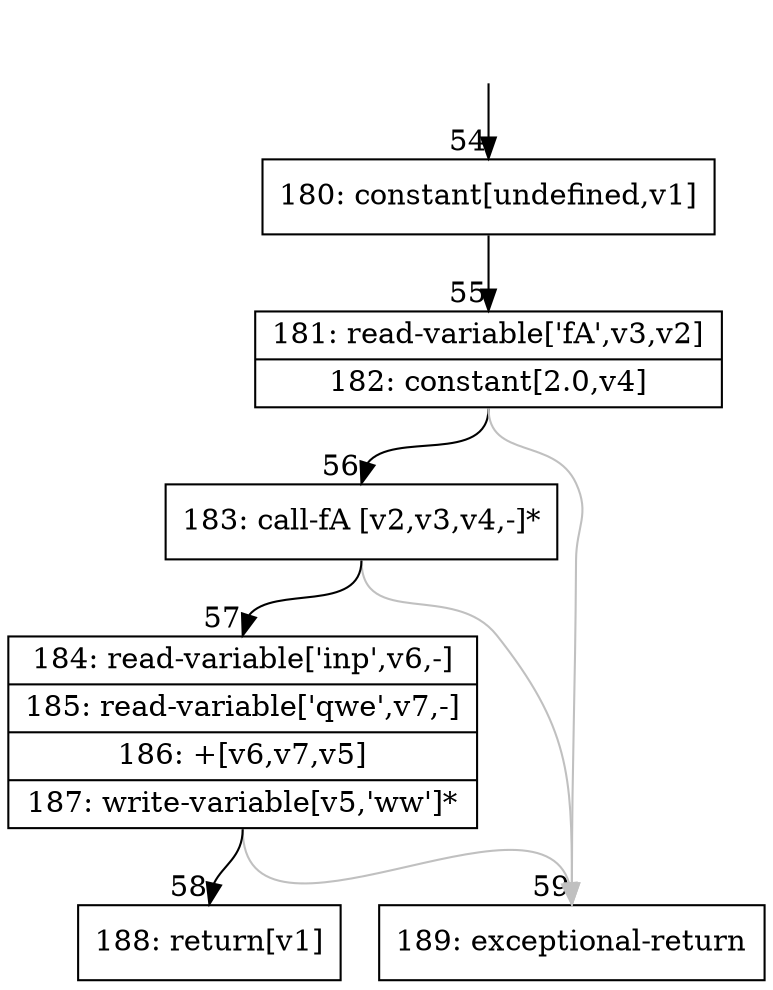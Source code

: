 digraph {
rankdir="TD"
BB_entry6[shape=none,label=""];
BB_entry6 -> BB54 [tailport=s, headport=n, headlabel="    54"]
BB54 [shape=record label="{180: constant[undefined,v1]}" ] 
BB54 -> BB55 [tailport=s, headport=n, headlabel="      55"]
BB55 [shape=record label="{181: read-variable['fA',v3,v2]|182: constant[2.0,v4]}" ] 
BB55 -> BB56 [tailport=s, headport=n, headlabel="      56"]
BB55 -> BB59 [tailport=s, headport=n, color=gray, headlabel="      59"]
BB56 [shape=record label="{183: call-fA [v2,v3,v4,-]*}" ] 
BB56 -> BB57 [tailport=s, headport=n, headlabel="      57"]
BB56 -> BB59 [tailport=s, headport=n, color=gray]
BB57 [shape=record label="{184: read-variable['inp',v6,-]|185: read-variable['qwe',v7,-]|186: +[v6,v7,v5]|187: write-variable[v5,'ww']*}" ] 
BB57 -> BB58 [tailport=s, headport=n, headlabel="      58"]
BB57 -> BB59 [tailport=s, headport=n, color=gray]
BB58 [shape=record label="{188: return[v1]}" ] 
BB59 [shape=record label="{189: exceptional-return}" ] 
//#$~ 107
}
